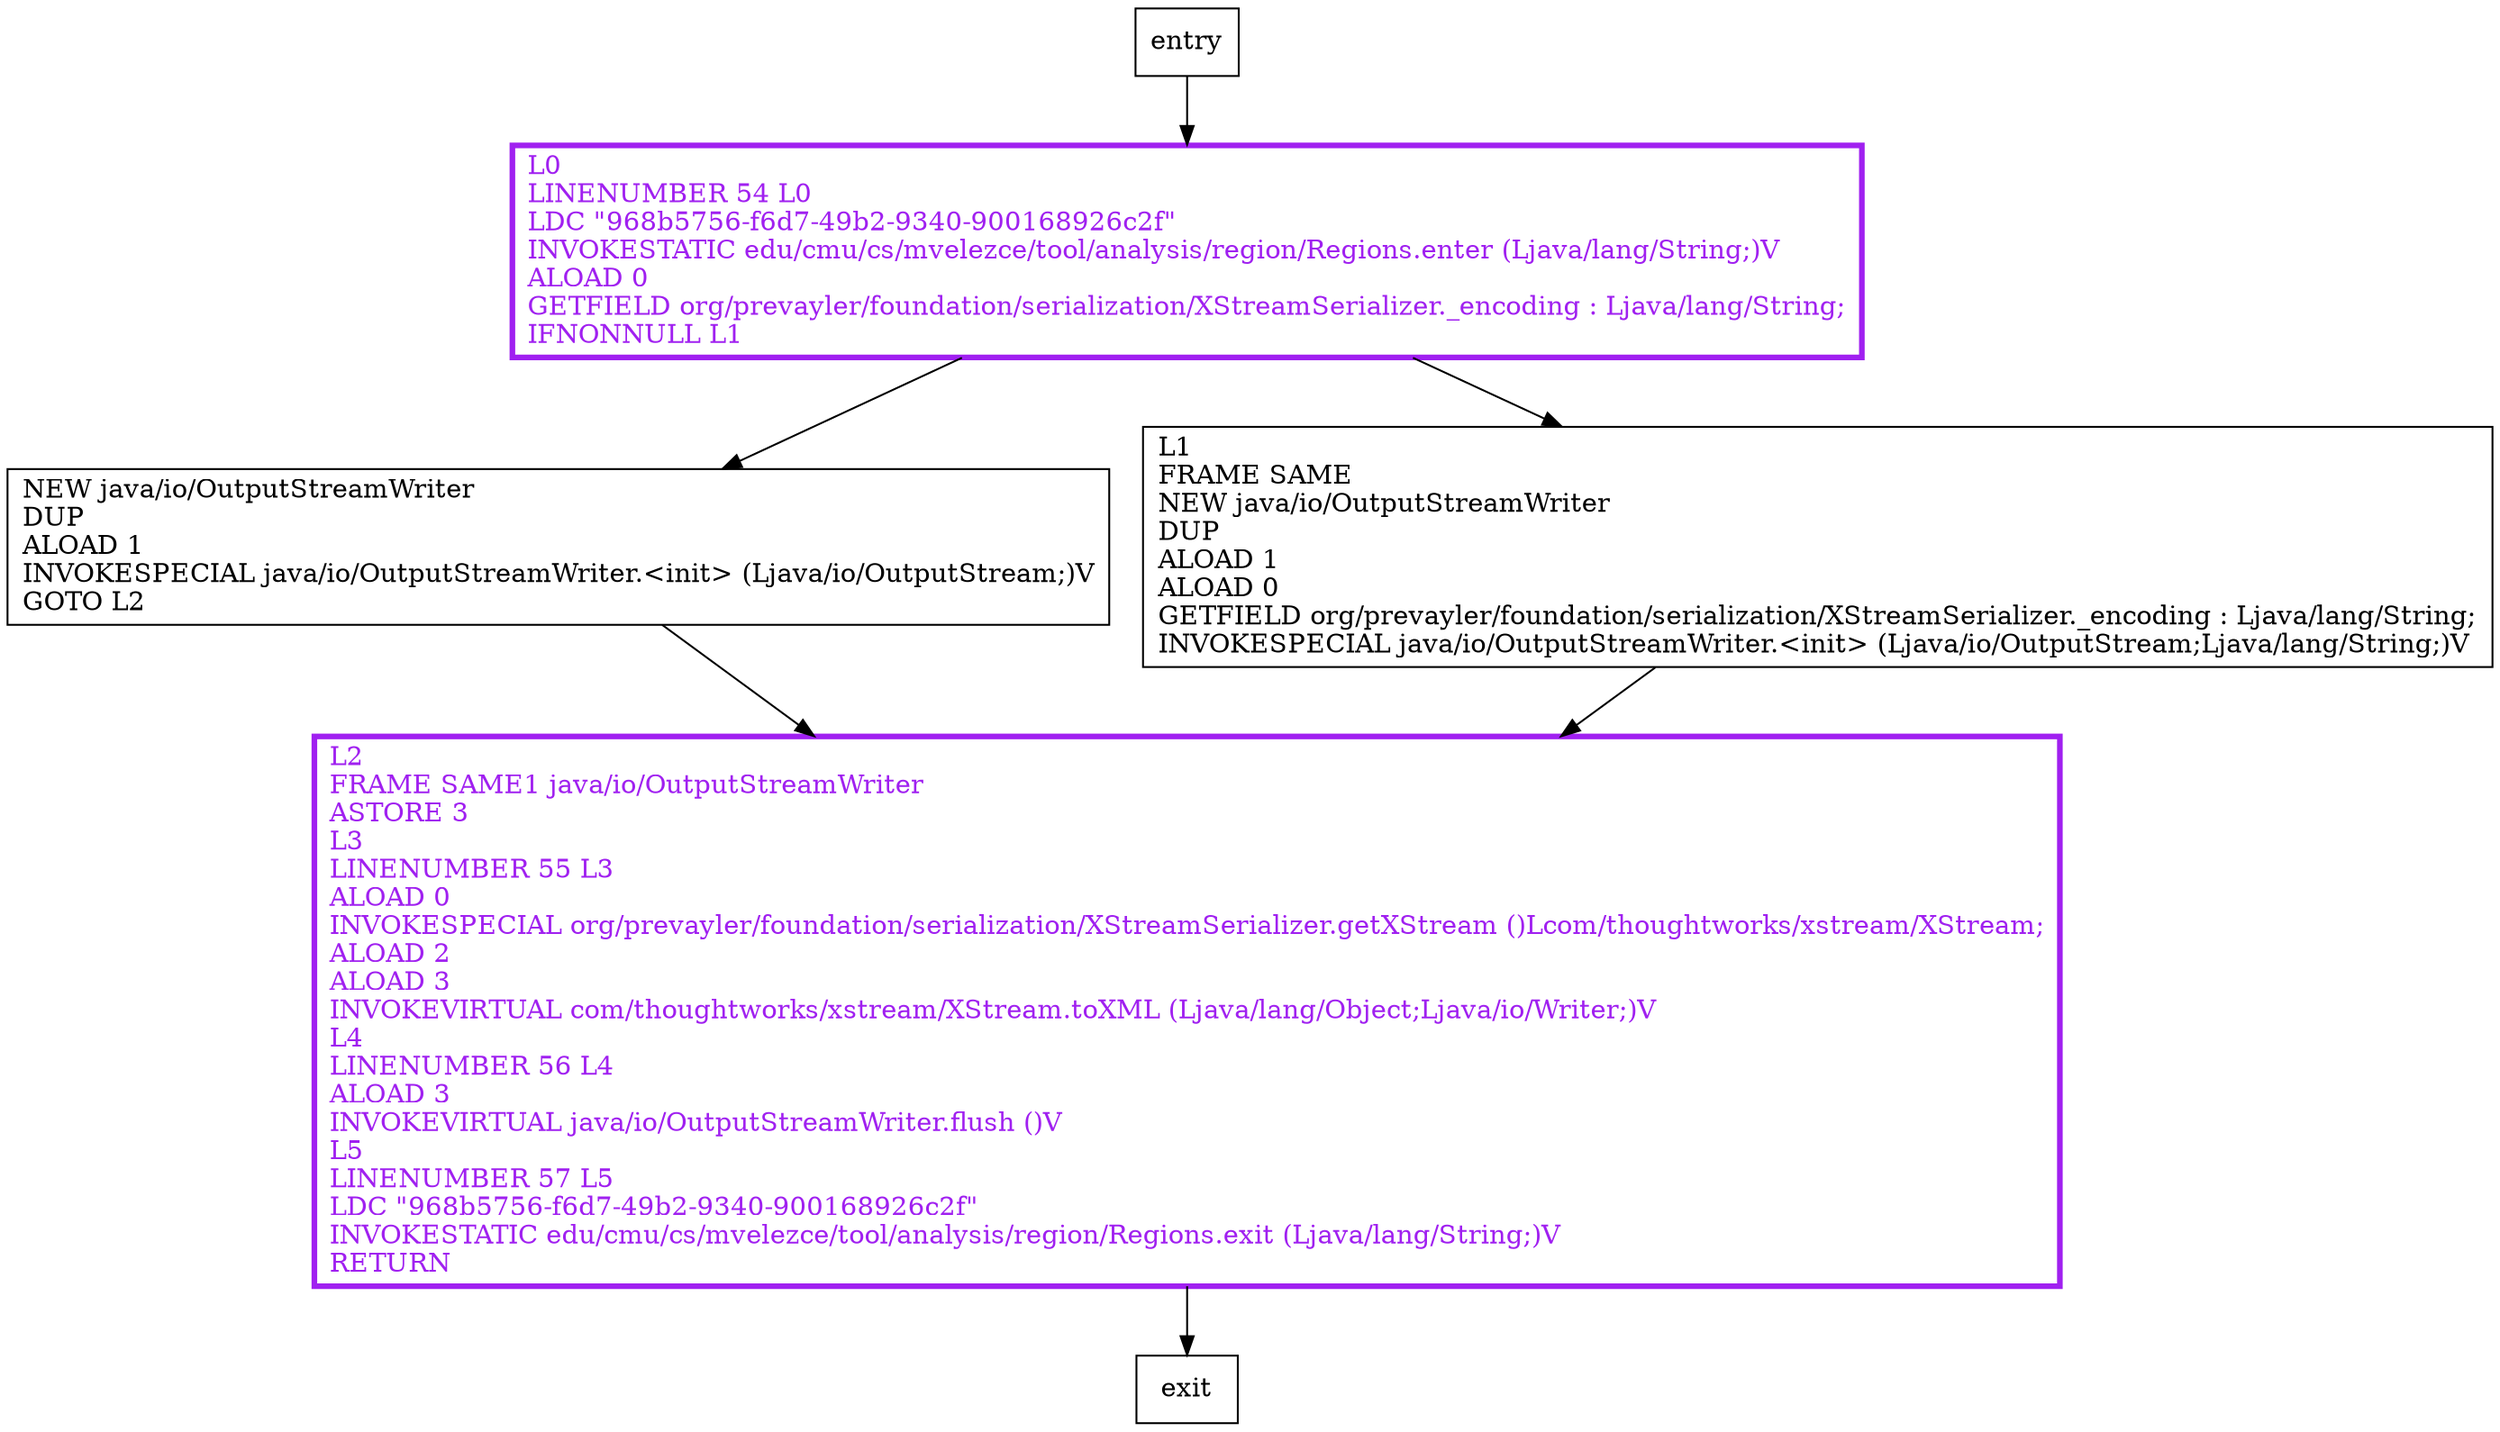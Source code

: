 digraph writeObject {
node [shape=record];
1987825485 [label="L0\lLINENUMBER 54 L0\lLDC \"968b5756-f6d7-49b2-9340-900168926c2f\"\lINVOKESTATIC edu/cmu/cs/mvelezce/tool/analysis/region/Regions.enter (Ljava/lang/String;)V\lALOAD 0\lGETFIELD org/prevayler/foundation/serialization/XStreamSerializer._encoding : Ljava/lang/String;\lIFNONNULL L1\l"];
981765041 [label="L2\lFRAME SAME1 java/io/OutputStreamWriter\lASTORE 3\lL3\lLINENUMBER 55 L3\lALOAD 0\lINVOKESPECIAL org/prevayler/foundation/serialization/XStreamSerializer.getXStream ()Lcom/thoughtworks/xstream/XStream;\lALOAD 2\lALOAD 3\lINVOKEVIRTUAL com/thoughtworks/xstream/XStream.toXML (Ljava/lang/Object;Ljava/io/Writer;)V\lL4\lLINENUMBER 56 L4\lALOAD 3\lINVOKEVIRTUAL java/io/OutputStreamWriter.flush ()V\lL5\lLINENUMBER 57 L5\lLDC \"968b5756-f6d7-49b2-9340-900168926c2f\"\lINVOKESTATIC edu/cmu/cs/mvelezce/tool/analysis/region/Regions.exit (Ljava/lang/String;)V\lRETURN\l"];
858585274 [label="NEW java/io/OutputStreamWriter\lDUP\lALOAD 1\lINVOKESPECIAL java/io/OutputStreamWriter.\<init\> (Ljava/io/OutputStream;)V\lGOTO L2\l"];
1313418365 [label="L1\lFRAME SAME\lNEW java/io/OutputStreamWriter\lDUP\lALOAD 1\lALOAD 0\lGETFIELD org/prevayler/foundation/serialization/XStreamSerializer._encoding : Ljava/lang/String;\lINVOKESPECIAL java/io/OutputStreamWriter.\<init\> (Ljava/io/OutputStream;Ljava/lang/String;)V\l"];
entry;
exit;
entry -> 1987825485;
1987825485 -> 858585274;
1987825485 -> 1313418365;
981765041 -> exit;
858585274 -> 981765041;
1313418365 -> 981765041;
1987825485[fontcolor="purple", penwidth=3, color="purple"];
981765041[fontcolor="purple", penwidth=3, color="purple"];
}
